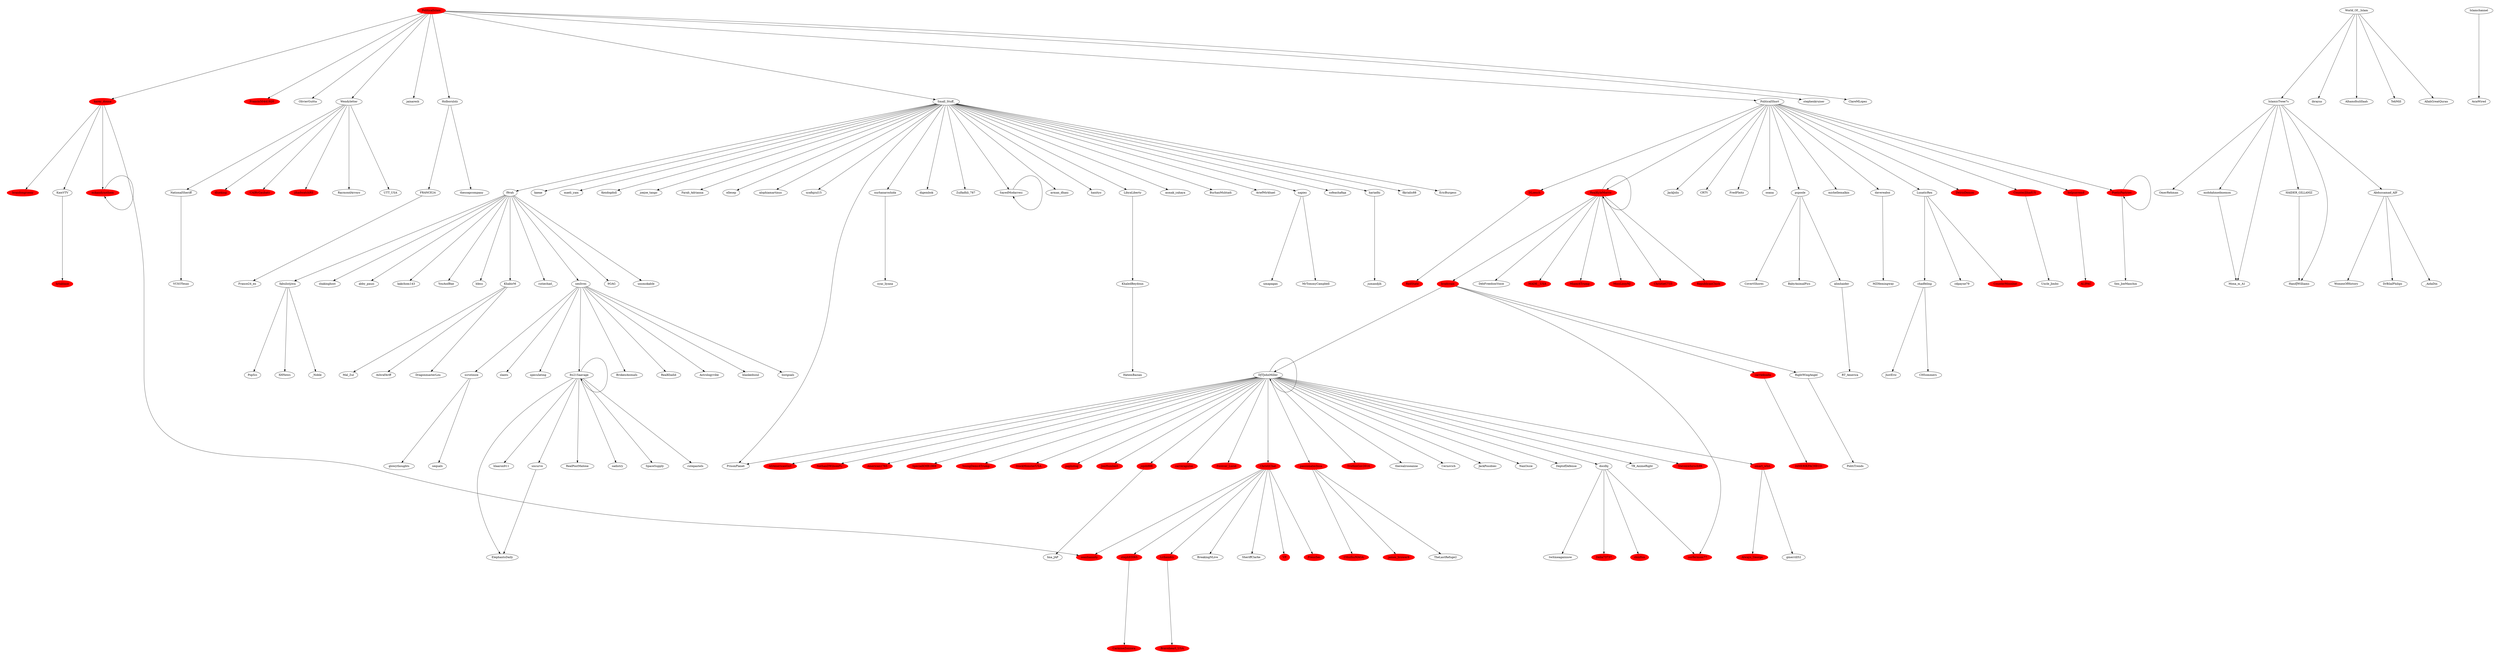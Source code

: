 digraph "" {
graph[pad="0.5", nodesep="1", ranksep="6"];
overlap=scale;

{node [style=filled, color=red]
CarmineZozzora
IAMERIKPACHECO
Always_George
Stevenwhirsch99
hrtablaze
DelrioDemon
Della73737
james_brower9
smart_whit
Braveheart_USA
AIIAmericanGirI
NathanDWilsonFL
American1765
SpecialKMB1969
VP
PressSec
CthulhuMAGA
YoungDems4Trump
StockMonsterUSA
paphotog
cbinflux
carrieksada
steph93065
Lrihendry
JimHumbert
jojoh888
MADE__USA
Miami4Trump
carrerapulse
Forever_Lucid
MissLizzyNJ
ChristiChat
TruthinGov2016
CounterMoonbat
passionatechica
surfermom77
seanhannity
ChristieC733
ALIPAC
CounterJihadUS
RepublicanChick
dlueking
CAIRvGaubatz
jihadwatchRS
RedState
bradcrain
helpsavemd
PoeticPastries
DLoesch
mikandynothem
brandongroeny
RealKyleMorris
karey_donna
Francis50441920
PoliticalIslam
}

KhaledBeydoun;
TruthinGov2016;
ElephantsDaiIy;
Sen_JoeManchin;
DelrioDemon;
Della73737;
fikrialis88;
JustEric;
Braveheart_USA;
EricBurgess;
steph93065;
PrisonPlanet;
umapagan;
JimHumbert;
FRANCE24;
DLoesch;
kaeae;
surfermom77;
OlivierGuitta;
sadistry;
Astrologyvibe;
CthulhuMAGA;
CounterMoonbat;
PoliticalIslam;
sexIives;
TheLastRefuge2;
therealroseanne;
cbinflux;
maeli_yam;
blankedsoul;
Cernovich;
Kendogdoll;
joejoe_tango;
sequaIs;
RepublicanChick;
jojoh888;
carrerapulse;
RedState;
shakinghost;
glowythoughts;
CounterJihadUS;
KamVTV;
France24_en;
JackJolis;
syaz_liyana;
Francis50441920;
abby_pauzi;
VCSOTexas;
WomenOfHistory;
Wendyletter;
Lrihendry;
Miami4Trump;
chadfelixg;
Farah_Adrianna;
kakchom143;
NathanDWilsonFL;
alimhaider;
ellesep;
scrutinize;
seanhannity;
PoeticPastries;
BreakingNLive;
alophiamartinus;
cdpayne79;
CRTV;
syafiqzul15;
CarmineZozzora;
f9rah;
Ima_JAP;
SpaceSuppIy;
jumandjih;
JackPosobiec;
AIIAmericanGirI;
cutepasteIs;
NationalSheriff;
AshrafAriff;
NanOssie;
Always_George;
nurhanaroshida;
lilaaron911;
FredFleitz;
RightWingAngel;
StockMonsterUSA;
Its21Saavage;
twitmeagainnow;
ooana;
DebFreedomVoice;
jainaresh;
MADE__USA;
OmerRehman;
Holbornlolz;
DJTJohnMiller;
Uncle_Jimbo;
Forever_Lucid;
helpsavemd;
smart_whit;
American1765;
Iostgoals;
mohdahmedmemon;
brandongroeny;
digembok;
IAMERIKPACHECO;
Zulfadhli_787;
HAIDER_GILLANIZ;
DragonmasterLou;
CAIRvGaubatz;
DeptofDefense;
carrieksada;
YoungDems4Trump;
IslamicTwee7s;
YouAndBae;
RealKyleMorris;
MissLizzyNJ;
RaymondArroyo;
slants;
DrBilalPhilips;
karey_donna;
RT_America;
ibrayus;
CovertShores;
AsiaWired;
Small_Stuff_;
SpecialKMB1969;
SayedModarresi;
mikandynothem;
_AidaDin;
CHSommers;
Alhamdhulillaah;
pspoole;
passionatechica;
arman_dhani;
paphotog;
PoliticalShort;
bIess;
ChristiChat;
Mona_m_A1;
docdhj;
PolitiTrends;
cutiechad_;
thesoapcompany;
HanifJWilliams;
stephenkruiser;
michellemalkin;
HatemBazian;
TB_AnimeRight;
james_brower9;
XHNews;
Mal_Zul;
Islamchannel;
specuIating;
hanityo;
gmerrill52;
LibyaLiberty;
SheriffClarke;
BabyAnimalPics;
davereaboi;
TekMill;
asmak_yahaya;
ALIPAC;
MrTommyCampbell;
BrokenAnimaIs;
UTT_USA;
BurhanMuhtadi;
PressSec;
fabulistjiwa;
AllahGreatQuran;
jihadwatchRS;
ChristieC733;
uncurve;
bradcrain;
hrtablaze;
_Noble;
"9GAG";
ClareMLopez;
RealPostMaIone;
VP;
AriefMirkhael;
Stevenwhirsch99;
RealKhaIid;
World_Of__Islam;
LunaticRex;
napiez;
Abdussamad_AIF;
sofeashafiqa;
unsmokabIe;
hariadhi;
PopSci;
MZHemingway;
KhabirM;
dlueking;
KhaledBeydoun -> HatemBazian;
steph93065 -> CarmineZozzora;
FRANCE24 -> France24_en;
DLoesch -> RedState;
PoliticalIslam -> Holbornlolz;
PoliticalIslam -> Francis50441920;
PoliticalIslam -> ClareMLopez;
PoliticalIslam -> stephenkruiser;
PoliticalIslam -> jainaresh;
PoliticalIslam -> karey_donna;
PoliticalIslam -> PoliticalShort;
PoliticalIslam -> OlivierGuitta;
PoliticalIslam -> Wendyletter;
PoliticalIslam -> Small_Stuff_;
sexIives -> BrokenAnimaIs;
sexIives -> specuIating;
sexIives -> Its21Saavage;
sexIives -> slants;
sexIives -> scrutinize;
sexIives -> blankedsoul;
sexIives -> RealKhaIid;
sexIives -> Iostgoals;
sexIives -> Astrologyvibe;
jojoh888 -> Ima_JAP;
CounterJihadUS -> Uncle_Jimbo;
KamVTV -> hrtablaze;
Wendyletter -> UTT_USA;
Wendyletter -> RaymondArroyo;
Wendyletter -> CAIRvGaubatz;
Wendyletter -> NationalSheriff;
Wendyletter -> dlueking;
Wendyletter -> jihadwatchRS;
Lrihendry -> Braveheart_USA;
chadfelixg -> JustEric;
chadfelixg -> CHSommers;
alimhaider -> RT_America;
scrutinize -> sequaIs;
scrutinize -> glowythoughts;
PoeticPastries -> Sen_JoeManchin;
PoeticPastries -> PoeticPastries;
f9rah -> cutiechad_;
f9rah -> shakinghost;
f9rah -> sexIives;
f9rah -> kakchom143;
f9rah -> fabulistjiwa;
f9rah -> "9GAG";
f9rah -> unsmokabIe;
f9rah -> abby_pauzi;
f9rah -> KhabirM;
f9rah -> bIess;
f9rah -> YouAndBae;
NationalSheriff -> VCSOTexas;
nurhanaroshida -> syaz_liyana;
RightWingAngel -> PolitiTrends;
Its21Saavage -> uncurve;
Its21Saavage -> ElephantsDaiIy;
Its21Saavage -> lilaaron911;
Its21Saavage -> SpaceSuppIy;
Its21Saavage -> cutepasteIs;
Its21Saavage -> Its21Saavage;
Its21Saavage -> RealPostMaIone;
Its21Saavage -> sadistry;
Holbornlolz -> thesoapcompany;
Holbornlolz -> FRANCE24;
DJTJohnMiller -> American1765;
DJTJohnMiller -> TruthinGov2016;
DJTJohnMiller -> SpecialKMB1969;
DJTJohnMiller -> DeptofDefense;
DJTJohnMiller -> NathanDWilsonFL;
DJTJohnMiller -> YoungDems4Trump;
DJTJohnMiller -> PrisonPlanet;
DJTJohnMiller -> JimHumbert;
DJTJohnMiller -> AIIAmericanGirI;
DJTJohnMiller -> NanOssie;
DJTJohnMiller -> StockMonsterUSA;
DJTJohnMiller -> therealroseanne;
DJTJohnMiller -> passionatechica;
DJTJohnMiller -> paphotog;
DJTJohnMiller -> Cernovich;
DJTJohnMiller -> ChristiChat;
DJTJohnMiller -> jojoh888;
DJTJohnMiller -> docdhj;
DJTJohnMiller -> carrerapulse;
DJTJohnMiller -> smart_whit;
DJTJohnMiller -> DJTJohnMiller;
DJTJohnMiller -> Forever_Lucid;
DJTJohnMiller -> JackPosobiec;
DJTJohnMiller -> TB_AnimeRight;
DJTJohnMiller -> Stevenwhirsch99;
helpsavemd -> ALIPAC;
smart_whit -> Always_George;
smart_whit -> gmerrill52;
mohdahmedmemon -> Mona_m_A1;
HAIDER_GILLANIZ -> HanifJWilliams;
carrieksada -> IAMERIKPACHECO;
IslamicTwee7s -> OmerRehman;
IslamicTwee7s -> Abdussamad_AIF;
IslamicTwee7s -> HAIDER_GILLANIZ;
IslamicTwee7s -> HanifJWilliams;
IslamicTwee7s -> Mona_m_A1;
IslamicTwee7s -> mohdahmedmemon;
RealKyleMorris -> ChristieC733;
RealKyleMorris -> Miami4Trump;
RealKyleMorris -> RealKyleMorris;
RealKyleMorris -> RepublicanChick;
RealKyleMorris -> bradcrain;
RealKyleMorris -> DebFreedomVoice;
RealKyleMorris -> MADE__USA;
RealKyleMorris -> MissLizzyNJ;
karey_donna -> brandongroeny;
karey_donna -> seanhannity;
karey_donna -> KamVTV;
karey_donna -> mikandynothem;
Small_Stuff_ -> digembok;
Small_Stuff_ -> BurhanMuhtadi;
Small_Stuff_ -> Zulfadhli_787;
Small_Stuff_ -> hanityo;
Small_Stuff_ -> LibyaLiberty;
Small_Stuff_ -> ellesep;
Small_Stuff_ -> asmak_yahaya;
Small_Stuff_ -> alophiamartinus;
Small_Stuff_ -> PrisonPlanet;
Small_Stuff_ -> f9rah;
Small_Stuff_ -> kaeae;
Small_Stuff_ -> Farah_Adrianna;
Small_Stuff_ -> SayedModarresi;
Small_Stuff_ -> nurhanaroshida;
Small_Stuff_ -> syafiqzul15;
Small_Stuff_ -> arman_dhani;
Small_Stuff_ -> maeli_yam;
Small_Stuff_ -> AriefMirkhael;
Small_Stuff_ -> Kendogdoll;
Small_Stuff_ -> joejoe_tango;
Small_Stuff_ -> EricBurgess;
Small_Stuff_ -> napiez;
Small_Stuff_ -> fikrialis88;
Small_Stuff_ -> sofeashafiqa;
Small_Stuff_ -> hariadhi;
SayedModarresi -> SayedModarresi;
mikandynothem -> mikandynothem;
pspoole -> alimhaider;
pspoole -> BabyAnimalPics;
pspoole -> CovertShores;
passionatechica -> CthulhuMAGA;
passionatechica -> james_brower9;
passionatechica -> TheLastRefuge2;
PoliticalShort -> JackJolis;
PoliticalShort -> RealKyleMorris;
PoliticalShort -> CounterJihadUS;
PoliticalShort -> FredFleitz;
PoliticalShort -> DLoesch;
PoliticalShort -> DelrioDemon;
PoliticalShort -> pspoole;
PoliticalShort -> michellemalkin;
PoliticalShort -> PoeticPastries;
PoliticalShort -> davereaboi;
PoliticalShort -> helpsavemd;
PoliticalShort -> LunaticRex;
PoliticalShort -> CRTV;
PoliticalShort -> ooana;
ChristiChat -> VP;
ChristiChat -> steph93065;
ChristiChat -> PressSec;
ChristiChat -> seanhannity;
ChristiChat -> BreakingNLive;
ChristiChat -> SheriffClarke;
ChristiChat -> Lrihendry;
docdhj -> twitmeagainnow;
docdhj -> surfermom77;
docdhj -> Della73737;
docdhj -> cbinflux;
Islamchannel -> AsiaWired;
LibyaLiberty -> KhaledBeydoun;
davereaboi -> MZHemingway;
fabulistjiwa -> PopSci;
fabulistjiwa -> XHNews;
fabulistjiwa -> _Noble;
uncurve -> ElephantsDaiIy;
bradcrain -> carrieksada;
bradcrain -> DJTJohnMiller;
bradcrain -> RightWingAngel;
bradcrain -> surfermom77;
World_Of__Islam -> AllahGreatQuran;
World_Of__Islam -> Alhamdhulillaah;
World_Of__Islam -> ibrayus;
World_Of__Islam -> IslamicTwee7s;
World_Of__Islam -> TekMill;
LunaticRex -> chadfelixg;
LunaticRex -> CounterMoonbat;
LunaticRex -> cdpayne79;
napiez -> umapagan;
napiez -> MrTommyCampbell;
Abdussamad_AIF -> _AidaDin;
Abdussamad_AIF -> WomenOfHistory;
Abdussamad_AIF -> DrBilalPhilips;
hariadhi -> jumandjih;
KhabirM -> DragonmasterLou;
KhabirM -> AshrafAriff;
KhabirM -> Mal_Zul;
}
